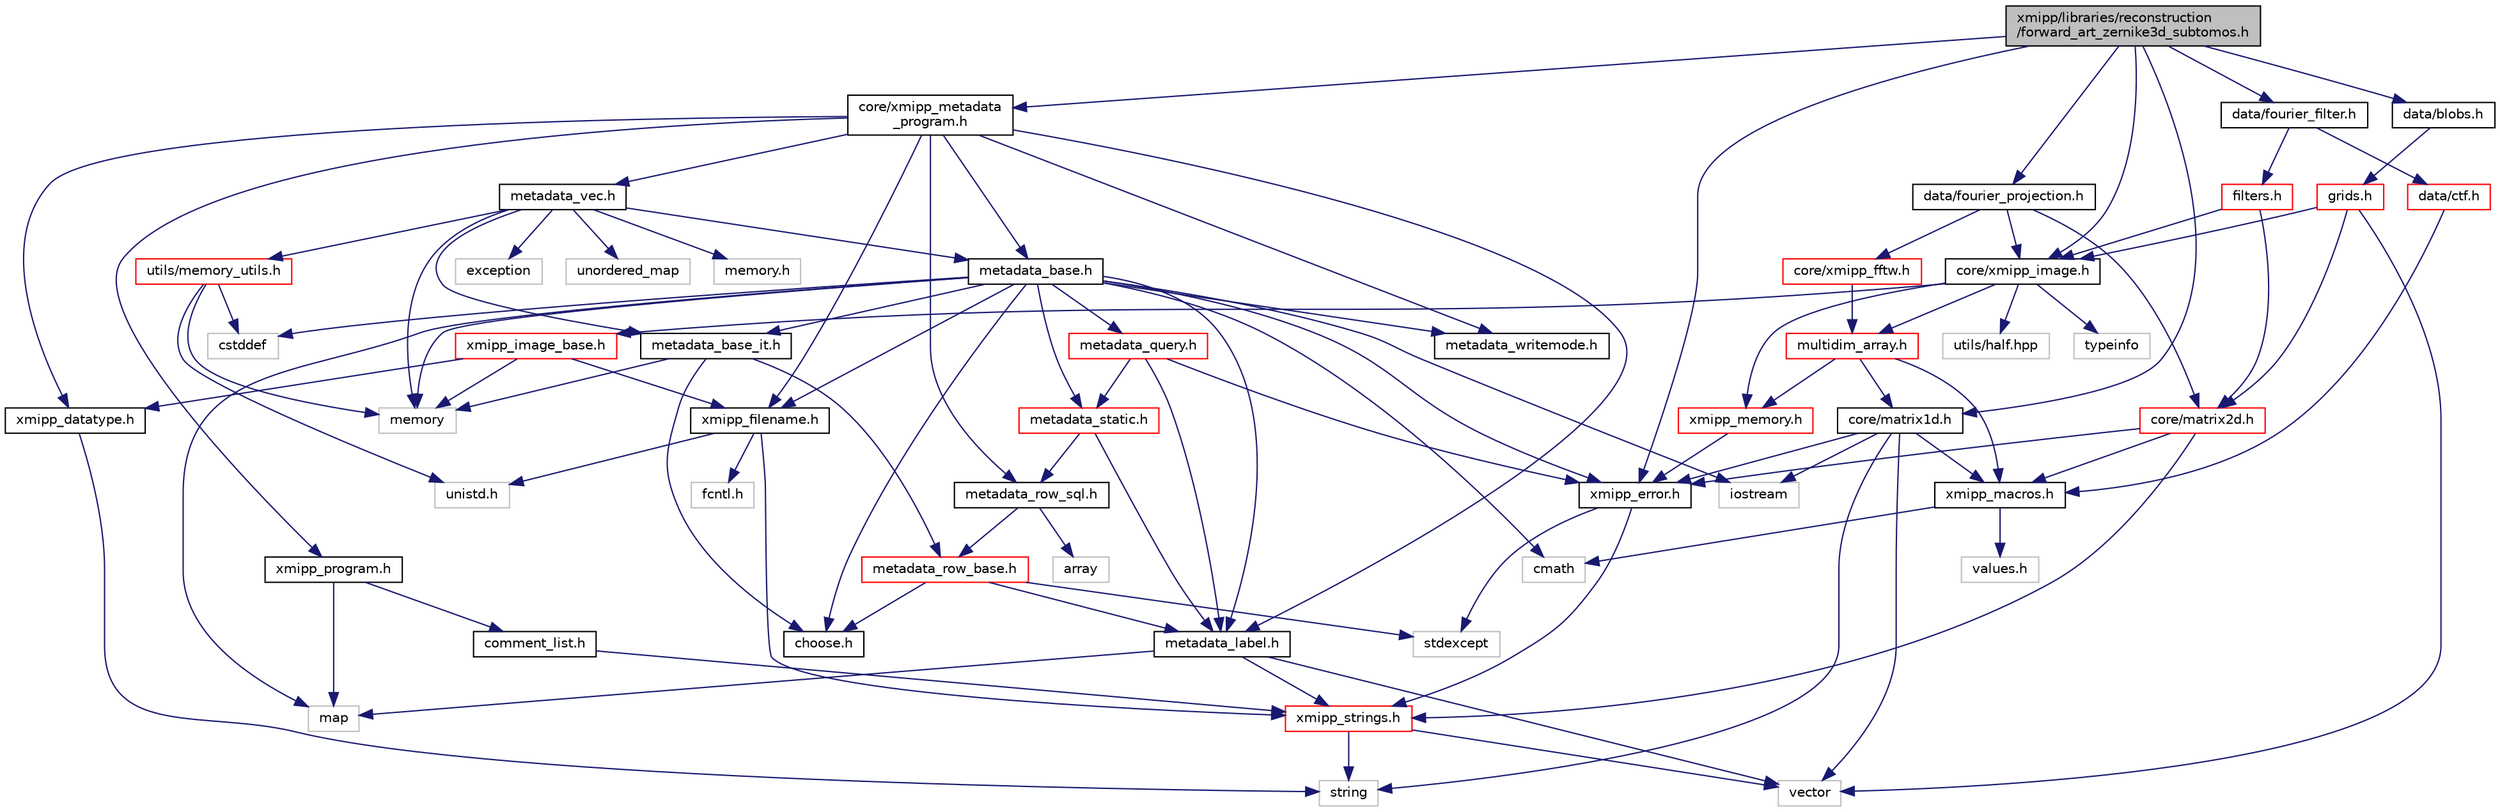digraph "xmipp/libraries/reconstruction/forward_art_zernike3d_subtomos.h"
{
  edge [fontname="Helvetica",fontsize="10",labelfontname="Helvetica",labelfontsize="10"];
  node [fontname="Helvetica",fontsize="10",shape=record];
  Node0 [label="xmipp/libraries/reconstruction\l/forward_art_zernike3d_subtomos.h",height=0.2,width=0.4,color="black", fillcolor="grey75", style="filled", fontcolor="black"];
  Node0 -> Node1 [color="midnightblue",fontsize="10",style="solid",fontname="Helvetica"];
  Node1 [label="core/xmipp_metadata\l_program.h",height=0.2,width=0.4,color="black", fillcolor="white", style="filled",URL="$xmipp__metadata__program_8h.html"];
  Node1 -> Node2 [color="midnightblue",fontsize="10",style="solid",fontname="Helvetica"];
  Node2 [label="xmipp_program.h",height=0.2,width=0.4,color="black", fillcolor="white", style="filled",URL="$xmipp__program_8h.html"];
  Node2 -> Node3 [color="midnightblue",fontsize="10",style="solid",fontname="Helvetica"];
  Node3 [label="map",height=0.2,width=0.4,color="grey75", fillcolor="white", style="filled"];
  Node2 -> Node4 [color="midnightblue",fontsize="10",style="solid",fontname="Helvetica"];
  Node4 [label="comment_list.h",height=0.2,width=0.4,color="black", fillcolor="white", style="filled",URL="$comment__list_8h.html"];
  Node4 -> Node5 [color="midnightblue",fontsize="10",style="solid",fontname="Helvetica"];
  Node5 [label="xmipp_strings.h",height=0.2,width=0.4,color="red", fillcolor="white", style="filled",URL="$xmipp__strings_8h.html"];
  Node5 -> Node6 [color="midnightblue",fontsize="10",style="solid",fontname="Helvetica"];
  Node6 [label="vector",height=0.2,width=0.4,color="grey75", fillcolor="white", style="filled"];
  Node5 -> Node7 [color="midnightblue",fontsize="10",style="solid",fontname="Helvetica"];
  Node7 [label="string",height=0.2,width=0.4,color="grey75", fillcolor="white", style="filled"];
  Node1 -> Node9 [color="midnightblue",fontsize="10",style="solid",fontname="Helvetica"];
  Node9 [label="xmipp_datatype.h",height=0.2,width=0.4,color="black", fillcolor="white", style="filled",URL="$xmipp__datatype_8h.html"];
  Node9 -> Node7 [color="midnightblue",fontsize="10",style="solid",fontname="Helvetica"];
  Node1 -> Node10 [color="midnightblue",fontsize="10",style="solid",fontname="Helvetica"];
  Node10 [label="xmipp_filename.h",height=0.2,width=0.4,color="black", fillcolor="white", style="filled",URL="$xmipp__filename_8h.html"];
  Node10 -> Node11 [color="midnightblue",fontsize="10",style="solid",fontname="Helvetica"];
  Node11 [label="unistd.h",height=0.2,width=0.4,color="grey75", fillcolor="white", style="filled"];
  Node10 -> Node5 [color="midnightblue",fontsize="10",style="solid",fontname="Helvetica"];
  Node10 -> Node12 [color="midnightblue",fontsize="10",style="solid",fontname="Helvetica"];
  Node12 [label="fcntl.h",height=0.2,width=0.4,color="grey75", fillcolor="white", style="filled"];
  Node1 -> Node13 [color="midnightblue",fontsize="10",style="solid",fontname="Helvetica"];
  Node13 [label="metadata_label.h",height=0.2,width=0.4,color="black", fillcolor="white", style="filled",URL="$metadata__label_8h.html"];
  Node13 -> Node3 [color="midnightblue",fontsize="10",style="solid",fontname="Helvetica"];
  Node13 -> Node5 [color="midnightblue",fontsize="10",style="solid",fontname="Helvetica"];
  Node13 -> Node6 [color="midnightblue",fontsize="10",style="solid",fontname="Helvetica"];
  Node1 -> Node14 [color="midnightblue",fontsize="10",style="solid",fontname="Helvetica"];
  Node14 [label="metadata_row_sql.h",height=0.2,width=0.4,color="black", fillcolor="white", style="filled",URL="$metadata__row__sql_8h.html"];
  Node14 -> Node15 [color="midnightblue",fontsize="10",style="solid",fontname="Helvetica"];
  Node15 [label="metadata_row_base.h",height=0.2,width=0.4,color="red", fillcolor="white", style="filled",URL="$metadata__row__base_8h.html"];
  Node15 -> Node13 [color="midnightblue",fontsize="10",style="solid",fontname="Helvetica"];
  Node15 -> Node17 [color="midnightblue",fontsize="10",style="solid",fontname="Helvetica"];
  Node17 [label="choose.h",height=0.2,width=0.4,color="black", fillcolor="white", style="filled",URL="$choose_8h.html"];
  Node15 -> Node18 [color="midnightblue",fontsize="10",style="solid",fontname="Helvetica"];
  Node18 [label="stdexcept",height=0.2,width=0.4,color="grey75", fillcolor="white", style="filled"];
  Node14 -> Node19 [color="midnightblue",fontsize="10",style="solid",fontname="Helvetica"];
  Node19 [label="array",height=0.2,width=0.4,color="grey75", fillcolor="white", style="filled"];
  Node1 -> Node20 [color="midnightblue",fontsize="10",style="solid",fontname="Helvetica"];
  Node20 [label="metadata_writemode.h",height=0.2,width=0.4,color="black", fillcolor="white", style="filled",URL="$metadata__writemode_8h.html"];
  Node1 -> Node21 [color="midnightblue",fontsize="10",style="solid",fontname="Helvetica"];
  Node21 [label="metadata_base.h",height=0.2,width=0.4,color="black", fillcolor="white", style="filled",URL="$metadata__base_8h.html"];
  Node21 -> Node22 [color="midnightblue",fontsize="10",style="solid",fontname="Helvetica"];
  Node22 [label="cstddef",height=0.2,width=0.4,color="grey75", fillcolor="white", style="filled"];
  Node21 -> Node3 [color="midnightblue",fontsize="10",style="solid",fontname="Helvetica"];
  Node21 -> Node23 [color="midnightblue",fontsize="10",style="solid",fontname="Helvetica"];
  Node23 [label="cmath",height=0.2,width=0.4,color="grey75", fillcolor="white", style="filled"];
  Node21 -> Node24 [color="midnightblue",fontsize="10",style="solid",fontname="Helvetica"];
  Node24 [label="memory",height=0.2,width=0.4,color="grey75", fillcolor="white", style="filled"];
  Node21 -> Node25 [color="midnightblue",fontsize="10",style="solid",fontname="Helvetica"];
  Node25 [label="iostream",height=0.2,width=0.4,color="grey75", fillcolor="white", style="filled"];
  Node21 -> Node26 [color="midnightblue",fontsize="10",style="solid",fontname="Helvetica"];
  Node26 [label="xmipp_error.h",height=0.2,width=0.4,color="black", fillcolor="white", style="filled",URL="$xmipp__error_8h.html"];
  Node26 -> Node18 [color="midnightblue",fontsize="10",style="solid",fontname="Helvetica"];
  Node26 -> Node5 [color="midnightblue",fontsize="10",style="solid",fontname="Helvetica"];
  Node21 -> Node10 [color="midnightblue",fontsize="10",style="solid",fontname="Helvetica"];
  Node21 -> Node13 [color="midnightblue",fontsize="10",style="solid",fontname="Helvetica"];
  Node21 -> Node20 [color="midnightblue",fontsize="10",style="solid",fontname="Helvetica"];
  Node21 -> Node27 [color="midnightblue",fontsize="10",style="solid",fontname="Helvetica"];
  Node27 [label="metadata_base_it.h",height=0.2,width=0.4,color="black", fillcolor="white", style="filled",URL="$metadata__base__it_8h.html"];
  Node27 -> Node24 [color="midnightblue",fontsize="10",style="solid",fontname="Helvetica"];
  Node27 -> Node15 [color="midnightblue",fontsize="10",style="solid",fontname="Helvetica"];
  Node27 -> Node17 [color="midnightblue",fontsize="10",style="solid",fontname="Helvetica"];
  Node21 -> Node28 [color="midnightblue",fontsize="10",style="solid",fontname="Helvetica"];
  Node28 [label="metadata_static.h",height=0.2,width=0.4,color="red", fillcolor="white", style="filled",URL="$metadata__static_8h.html"];
  Node28 -> Node13 [color="midnightblue",fontsize="10",style="solid",fontname="Helvetica"];
  Node28 -> Node14 [color="midnightblue",fontsize="10",style="solid",fontname="Helvetica"];
  Node21 -> Node30 [color="midnightblue",fontsize="10",style="solid",fontname="Helvetica"];
  Node30 [label="metadata_query.h",height=0.2,width=0.4,color="red", fillcolor="white", style="filled",URL="$metadata__query_8h.html"];
  Node30 -> Node13 [color="midnightblue",fontsize="10",style="solid",fontname="Helvetica"];
  Node30 -> Node26 [color="midnightblue",fontsize="10",style="solid",fontname="Helvetica"];
  Node30 -> Node28 [color="midnightblue",fontsize="10",style="solid",fontname="Helvetica"];
  Node21 -> Node17 [color="midnightblue",fontsize="10",style="solid",fontname="Helvetica"];
  Node1 -> Node32 [color="midnightblue",fontsize="10",style="solid",fontname="Helvetica"];
  Node32 [label="metadata_vec.h",height=0.2,width=0.4,color="black", fillcolor="white", style="filled",URL="$metadata__vec_8h.html"];
  Node32 -> Node24 [color="midnightblue",fontsize="10",style="solid",fontname="Helvetica"];
  Node32 -> Node33 [color="midnightblue",fontsize="10",style="solid",fontname="Helvetica"];
  Node33 [label="exception",height=0.2,width=0.4,color="grey75", fillcolor="white", style="filled"];
  Node32 -> Node34 [color="midnightblue",fontsize="10",style="solid",fontname="Helvetica"];
  Node34 [label="unordered_map",height=0.2,width=0.4,color="grey75", fillcolor="white", style="filled"];
  Node32 -> Node35 [color="midnightblue",fontsize="10",style="solid",fontname="Helvetica"];
  Node35 [label="memory.h",height=0.2,width=0.4,color="grey75", fillcolor="white", style="filled"];
  Node32 -> Node21 [color="midnightblue",fontsize="10",style="solid",fontname="Helvetica"];
  Node32 -> Node27 [color="midnightblue",fontsize="10",style="solid",fontname="Helvetica"];
  Node32 -> Node36 [color="midnightblue",fontsize="10",style="solid",fontname="Helvetica"];
  Node36 [label="utils/memory_utils.h",height=0.2,width=0.4,color="red", fillcolor="white", style="filled",URL="$memory__utils_8h.html"];
  Node36 -> Node22 [color="midnightblue",fontsize="10",style="solid",fontname="Helvetica"];
  Node36 -> Node24 [color="midnightblue",fontsize="10",style="solid",fontname="Helvetica"];
  Node36 -> Node11 [color="midnightblue",fontsize="10",style="solid",fontname="Helvetica"];
  Node0 -> Node40 [color="midnightblue",fontsize="10",style="solid",fontname="Helvetica"];
  Node40 [label="core/matrix1d.h",height=0.2,width=0.4,color="black", fillcolor="white", style="filled",URL="$matrix1d_8h.html"];
  Node40 -> Node25 [color="midnightblue",fontsize="10",style="solid",fontname="Helvetica"];
  Node40 -> Node7 [color="midnightblue",fontsize="10",style="solid",fontname="Helvetica"];
  Node40 -> Node6 [color="midnightblue",fontsize="10",style="solid",fontname="Helvetica"];
  Node40 -> Node26 [color="midnightblue",fontsize="10",style="solid",fontname="Helvetica"];
  Node40 -> Node41 [color="midnightblue",fontsize="10",style="solid",fontname="Helvetica"];
  Node41 [label="xmipp_macros.h",height=0.2,width=0.4,color="black", fillcolor="white", style="filled",URL="$xmipp__macros_8h.html"];
  Node41 -> Node42 [color="midnightblue",fontsize="10",style="solid",fontname="Helvetica"];
  Node42 [label="values.h",height=0.2,width=0.4,color="grey75", fillcolor="white", style="filled"];
  Node41 -> Node23 [color="midnightblue",fontsize="10",style="solid",fontname="Helvetica"];
  Node0 -> Node43 [color="midnightblue",fontsize="10",style="solid",fontname="Helvetica"];
  Node43 [label="core/xmipp_image.h",height=0.2,width=0.4,color="black", fillcolor="white", style="filled",URL="$xmipp__image_8h.html"];
  Node43 -> Node44 [color="midnightblue",fontsize="10",style="solid",fontname="Helvetica"];
  Node44 [label="typeinfo",height=0.2,width=0.4,color="grey75", fillcolor="white", style="filled"];
  Node43 -> Node45 [color="midnightblue",fontsize="10",style="solid",fontname="Helvetica"];
  Node45 [label="multidim_array.h",height=0.2,width=0.4,color="red", fillcolor="white", style="filled",URL="$multidim__array_8h.html"];
  Node45 -> Node41 [color="midnightblue",fontsize="10",style="solid",fontname="Helvetica"];
  Node45 -> Node40 [color="midnightblue",fontsize="10",style="solid",fontname="Helvetica"];
  Node45 -> Node52 [color="midnightblue",fontsize="10",style="solid",fontname="Helvetica"];
  Node52 [label="xmipp_memory.h",height=0.2,width=0.4,color="red", fillcolor="white", style="filled",URL="$xmipp__memory_8h.html"];
  Node52 -> Node26 [color="midnightblue",fontsize="10",style="solid",fontname="Helvetica"];
  Node43 -> Node54 [color="midnightblue",fontsize="10",style="solid",fontname="Helvetica"];
  Node54 [label="xmipp_image_base.h",height=0.2,width=0.4,color="red", fillcolor="white", style="filled",URL="$xmipp__image__base_8h.html"];
  Node54 -> Node24 [color="midnightblue",fontsize="10",style="solid",fontname="Helvetica"];
  Node54 -> Node9 [color="midnightblue",fontsize="10",style="solid",fontname="Helvetica"];
  Node54 -> Node10 [color="midnightblue",fontsize="10",style="solid",fontname="Helvetica"];
  Node43 -> Node52 [color="midnightblue",fontsize="10",style="solid",fontname="Helvetica"];
  Node43 -> Node72 [color="midnightblue",fontsize="10",style="solid",fontname="Helvetica"];
  Node72 [label="utils/half.hpp",height=0.2,width=0.4,color="grey75", fillcolor="white", style="filled"];
  Node0 -> Node73 [color="midnightblue",fontsize="10",style="solid",fontname="Helvetica"];
  Node73 [label="data/fourier_filter.h",height=0.2,width=0.4,color="black", fillcolor="white", style="filled",URL="$fourier__filter_8h.html"];
  Node73 -> Node74 [color="midnightblue",fontsize="10",style="solid",fontname="Helvetica"];
  Node74 [label="filters.h",height=0.2,width=0.4,color="red", fillcolor="white", style="filled",URL="$filters_8h.html"];
  Node74 -> Node43 [color="midnightblue",fontsize="10",style="solid",fontname="Helvetica"];
  Node74 -> Node75 [color="midnightblue",fontsize="10",style="solid",fontname="Helvetica"];
  Node75 [label="core/matrix2d.h",height=0.2,width=0.4,color="red", fillcolor="white", style="filled",URL="$matrix2d_8h.html"];
  Node75 -> Node41 [color="midnightblue",fontsize="10",style="solid",fontname="Helvetica"];
  Node75 -> Node26 [color="midnightblue",fontsize="10",style="solid",fontname="Helvetica"];
  Node75 -> Node5 [color="midnightblue",fontsize="10",style="solid",fontname="Helvetica"];
  Node73 -> Node85 [color="midnightblue",fontsize="10",style="solid",fontname="Helvetica"];
  Node85 [label="data/ctf.h",height=0.2,width=0.4,color="red", fillcolor="white", style="filled",URL="$ctf_8h.html"];
  Node85 -> Node41 [color="midnightblue",fontsize="10",style="solid",fontname="Helvetica"];
  Node0 -> Node95 [color="midnightblue",fontsize="10",style="solid",fontname="Helvetica"];
  Node95 [label="data/fourier_projection.h",height=0.2,width=0.4,color="black", fillcolor="white", style="filled",URL="$fourier__projection_8h.html"];
  Node95 -> Node75 [color="midnightblue",fontsize="10",style="solid",fontname="Helvetica"];
  Node95 -> Node79 [color="midnightblue",fontsize="10",style="solid",fontname="Helvetica"];
  Node79 [label="core/xmipp_fftw.h",height=0.2,width=0.4,color="red", fillcolor="white", style="filled",URL="$xmipp__fftw_8h.html"];
  Node79 -> Node45 [color="midnightblue",fontsize="10",style="solid",fontname="Helvetica"];
  Node95 -> Node43 [color="midnightblue",fontsize="10",style="solid",fontname="Helvetica"];
  Node0 -> Node26 [color="midnightblue",fontsize="10",style="solid",fontname="Helvetica"];
  Node0 -> Node96 [color="midnightblue",fontsize="10",style="solid",fontname="Helvetica"];
  Node96 [label="data/blobs.h",height=0.2,width=0.4,color="black", fillcolor="white", style="filled",URL="$blobs_8h.html"];
  Node96 -> Node97 [color="midnightblue",fontsize="10",style="solid",fontname="Helvetica"];
  Node97 [label="grids.h",height=0.2,width=0.4,color="red", fillcolor="white", style="filled",URL="$grids_8h.html"];
  Node97 -> Node6 [color="midnightblue",fontsize="10",style="solid",fontname="Helvetica"];
  Node97 -> Node43 [color="midnightblue",fontsize="10",style="solid",fontname="Helvetica"];
  Node97 -> Node75 [color="midnightblue",fontsize="10",style="solid",fontname="Helvetica"];
}
